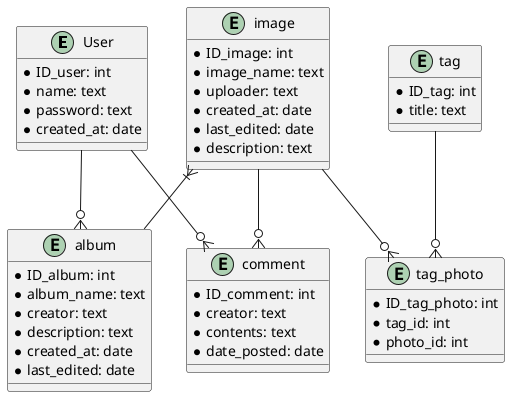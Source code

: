 @startuml
entity User{
* ID_user: int
* name: text
* password: text
* created_at: date
}

entity image {
* ID_image: int
* image_name: text
* uploader: text
* created_at: date
* last_edited: date
* description: text
}

entity comment {
* ID_comment: int
*creator: text
*contents: text
*date_posted: date
}

entity tag {
*ID_tag: int
*title: text
}

entity tag_photo {
*ID_tag_photo: int
*tag_id: int
*photo_id: int
}

entity album {
*ID_album: int
*album_name: text
*creator: text
*description: text
*created_at: date
*last_edited: date
}

image --o{ tag_photo
tag --o{ tag_photo
image }|-- album
image --o{ comment
User --o{ album
User --o{ comment

@enduml